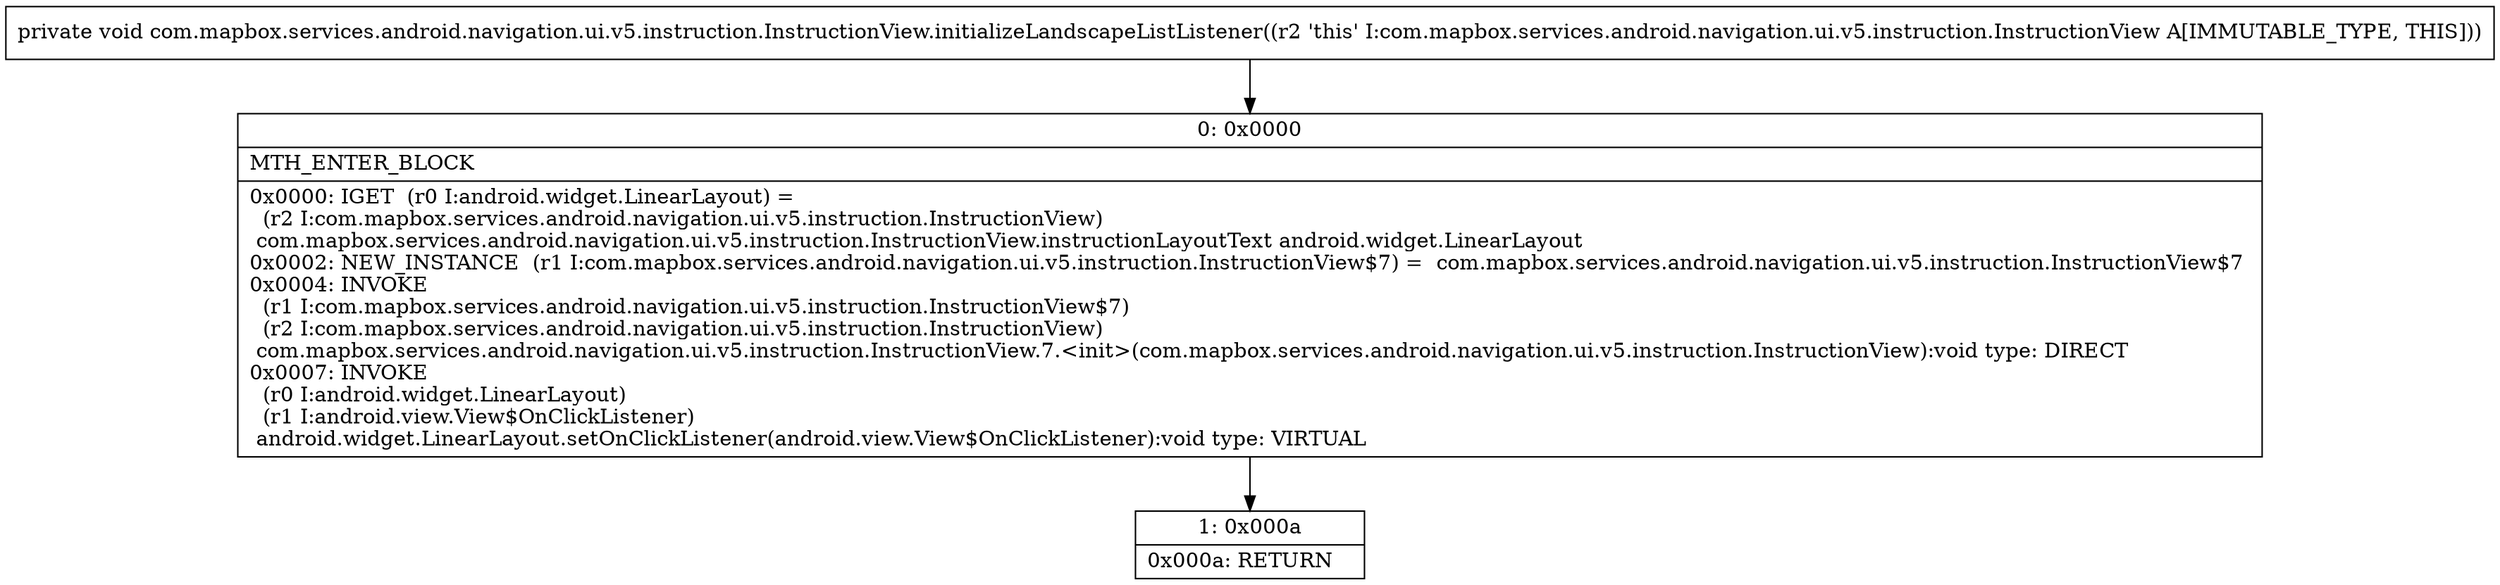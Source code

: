 digraph "CFG forcom.mapbox.services.android.navigation.ui.v5.instruction.InstructionView.initializeLandscapeListListener()V" {
Node_0 [shape=record,label="{0\:\ 0x0000|MTH_ENTER_BLOCK\l|0x0000: IGET  (r0 I:android.widget.LinearLayout) = \l  (r2 I:com.mapbox.services.android.navigation.ui.v5.instruction.InstructionView)\l com.mapbox.services.android.navigation.ui.v5.instruction.InstructionView.instructionLayoutText android.widget.LinearLayout \l0x0002: NEW_INSTANCE  (r1 I:com.mapbox.services.android.navigation.ui.v5.instruction.InstructionView$7) =  com.mapbox.services.android.navigation.ui.v5.instruction.InstructionView$7 \l0x0004: INVOKE  \l  (r1 I:com.mapbox.services.android.navigation.ui.v5.instruction.InstructionView$7)\l  (r2 I:com.mapbox.services.android.navigation.ui.v5.instruction.InstructionView)\l com.mapbox.services.android.navigation.ui.v5.instruction.InstructionView.7.\<init\>(com.mapbox.services.android.navigation.ui.v5.instruction.InstructionView):void type: DIRECT \l0x0007: INVOKE  \l  (r0 I:android.widget.LinearLayout)\l  (r1 I:android.view.View$OnClickListener)\l android.widget.LinearLayout.setOnClickListener(android.view.View$OnClickListener):void type: VIRTUAL \l}"];
Node_1 [shape=record,label="{1\:\ 0x000a|0x000a: RETURN   \l}"];
MethodNode[shape=record,label="{private void com.mapbox.services.android.navigation.ui.v5.instruction.InstructionView.initializeLandscapeListListener((r2 'this' I:com.mapbox.services.android.navigation.ui.v5.instruction.InstructionView A[IMMUTABLE_TYPE, THIS])) }"];
MethodNode -> Node_0;
Node_0 -> Node_1;
}

